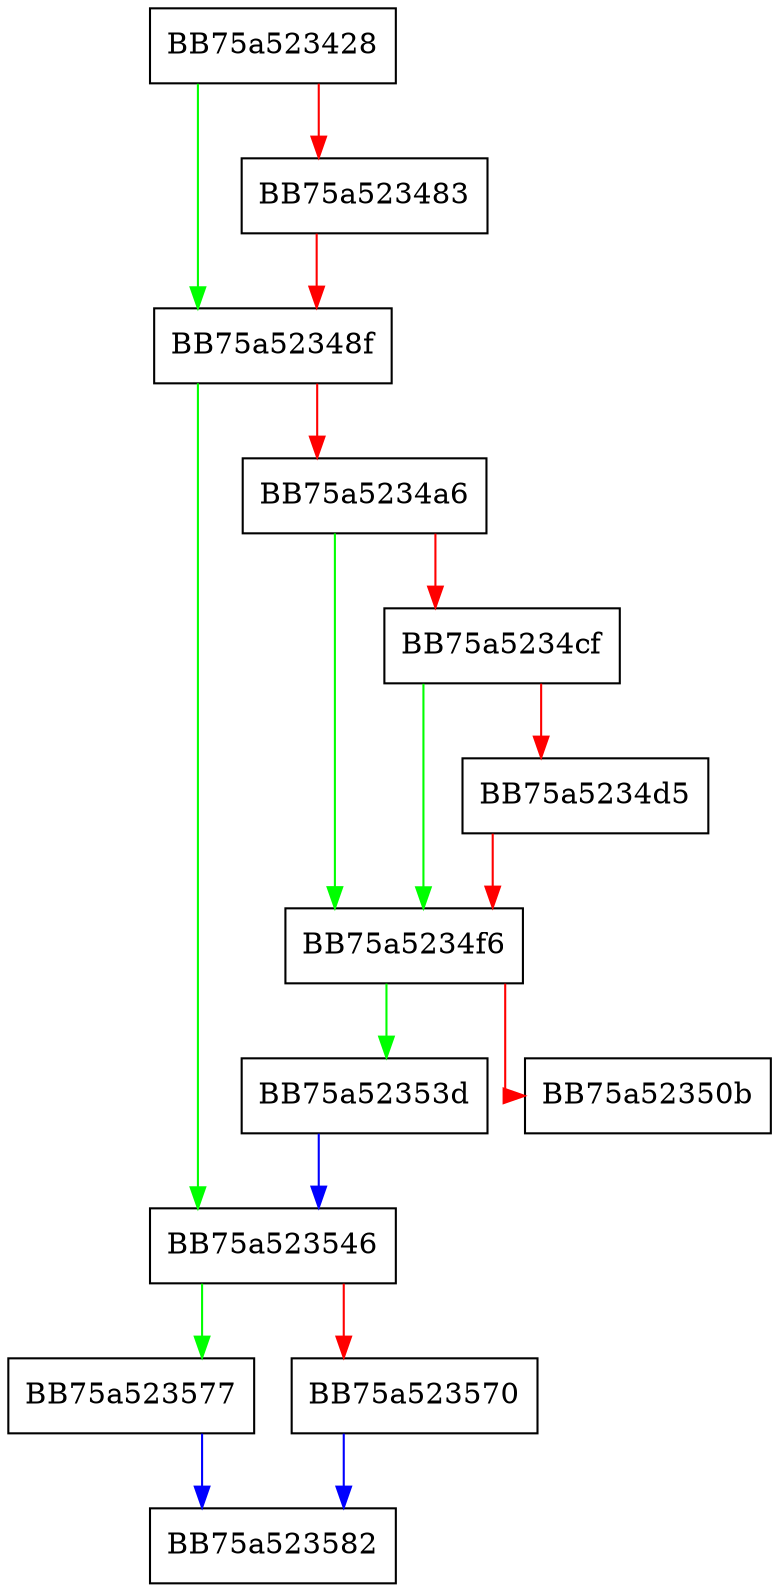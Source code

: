 digraph RecordPush {
  node [shape="box"];
  graph [splines=ortho];
  BB75a523428 -> BB75a52348f [color="green"];
  BB75a523428 -> BB75a523483 [color="red"];
  BB75a523483 -> BB75a52348f [color="red"];
  BB75a52348f -> BB75a523546 [color="green"];
  BB75a52348f -> BB75a5234a6 [color="red"];
  BB75a5234a6 -> BB75a5234f6 [color="green"];
  BB75a5234a6 -> BB75a5234cf [color="red"];
  BB75a5234cf -> BB75a5234f6 [color="green"];
  BB75a5234cf -> BB75a5234d5 [color="red"];
  BB75a5234d5 -> BB75a5234f6 [color="red"];
  BB75a5234f6 -> BB75a52353d [color="green"];
  BB75a5234f6 -> BB75a52350b [color="red"];
  BB75a52353d -> BB75a523546 [color="blue"];
  BB75a523546 -> BB75a523577 [color="green"];
  BB75a523546 -> BB75a523570 [color="red"];
  BB75a523570 -> BB75a523582 [color="blue"];
  BB75a523577 -> BB75a523582 [color="blue"];
}
